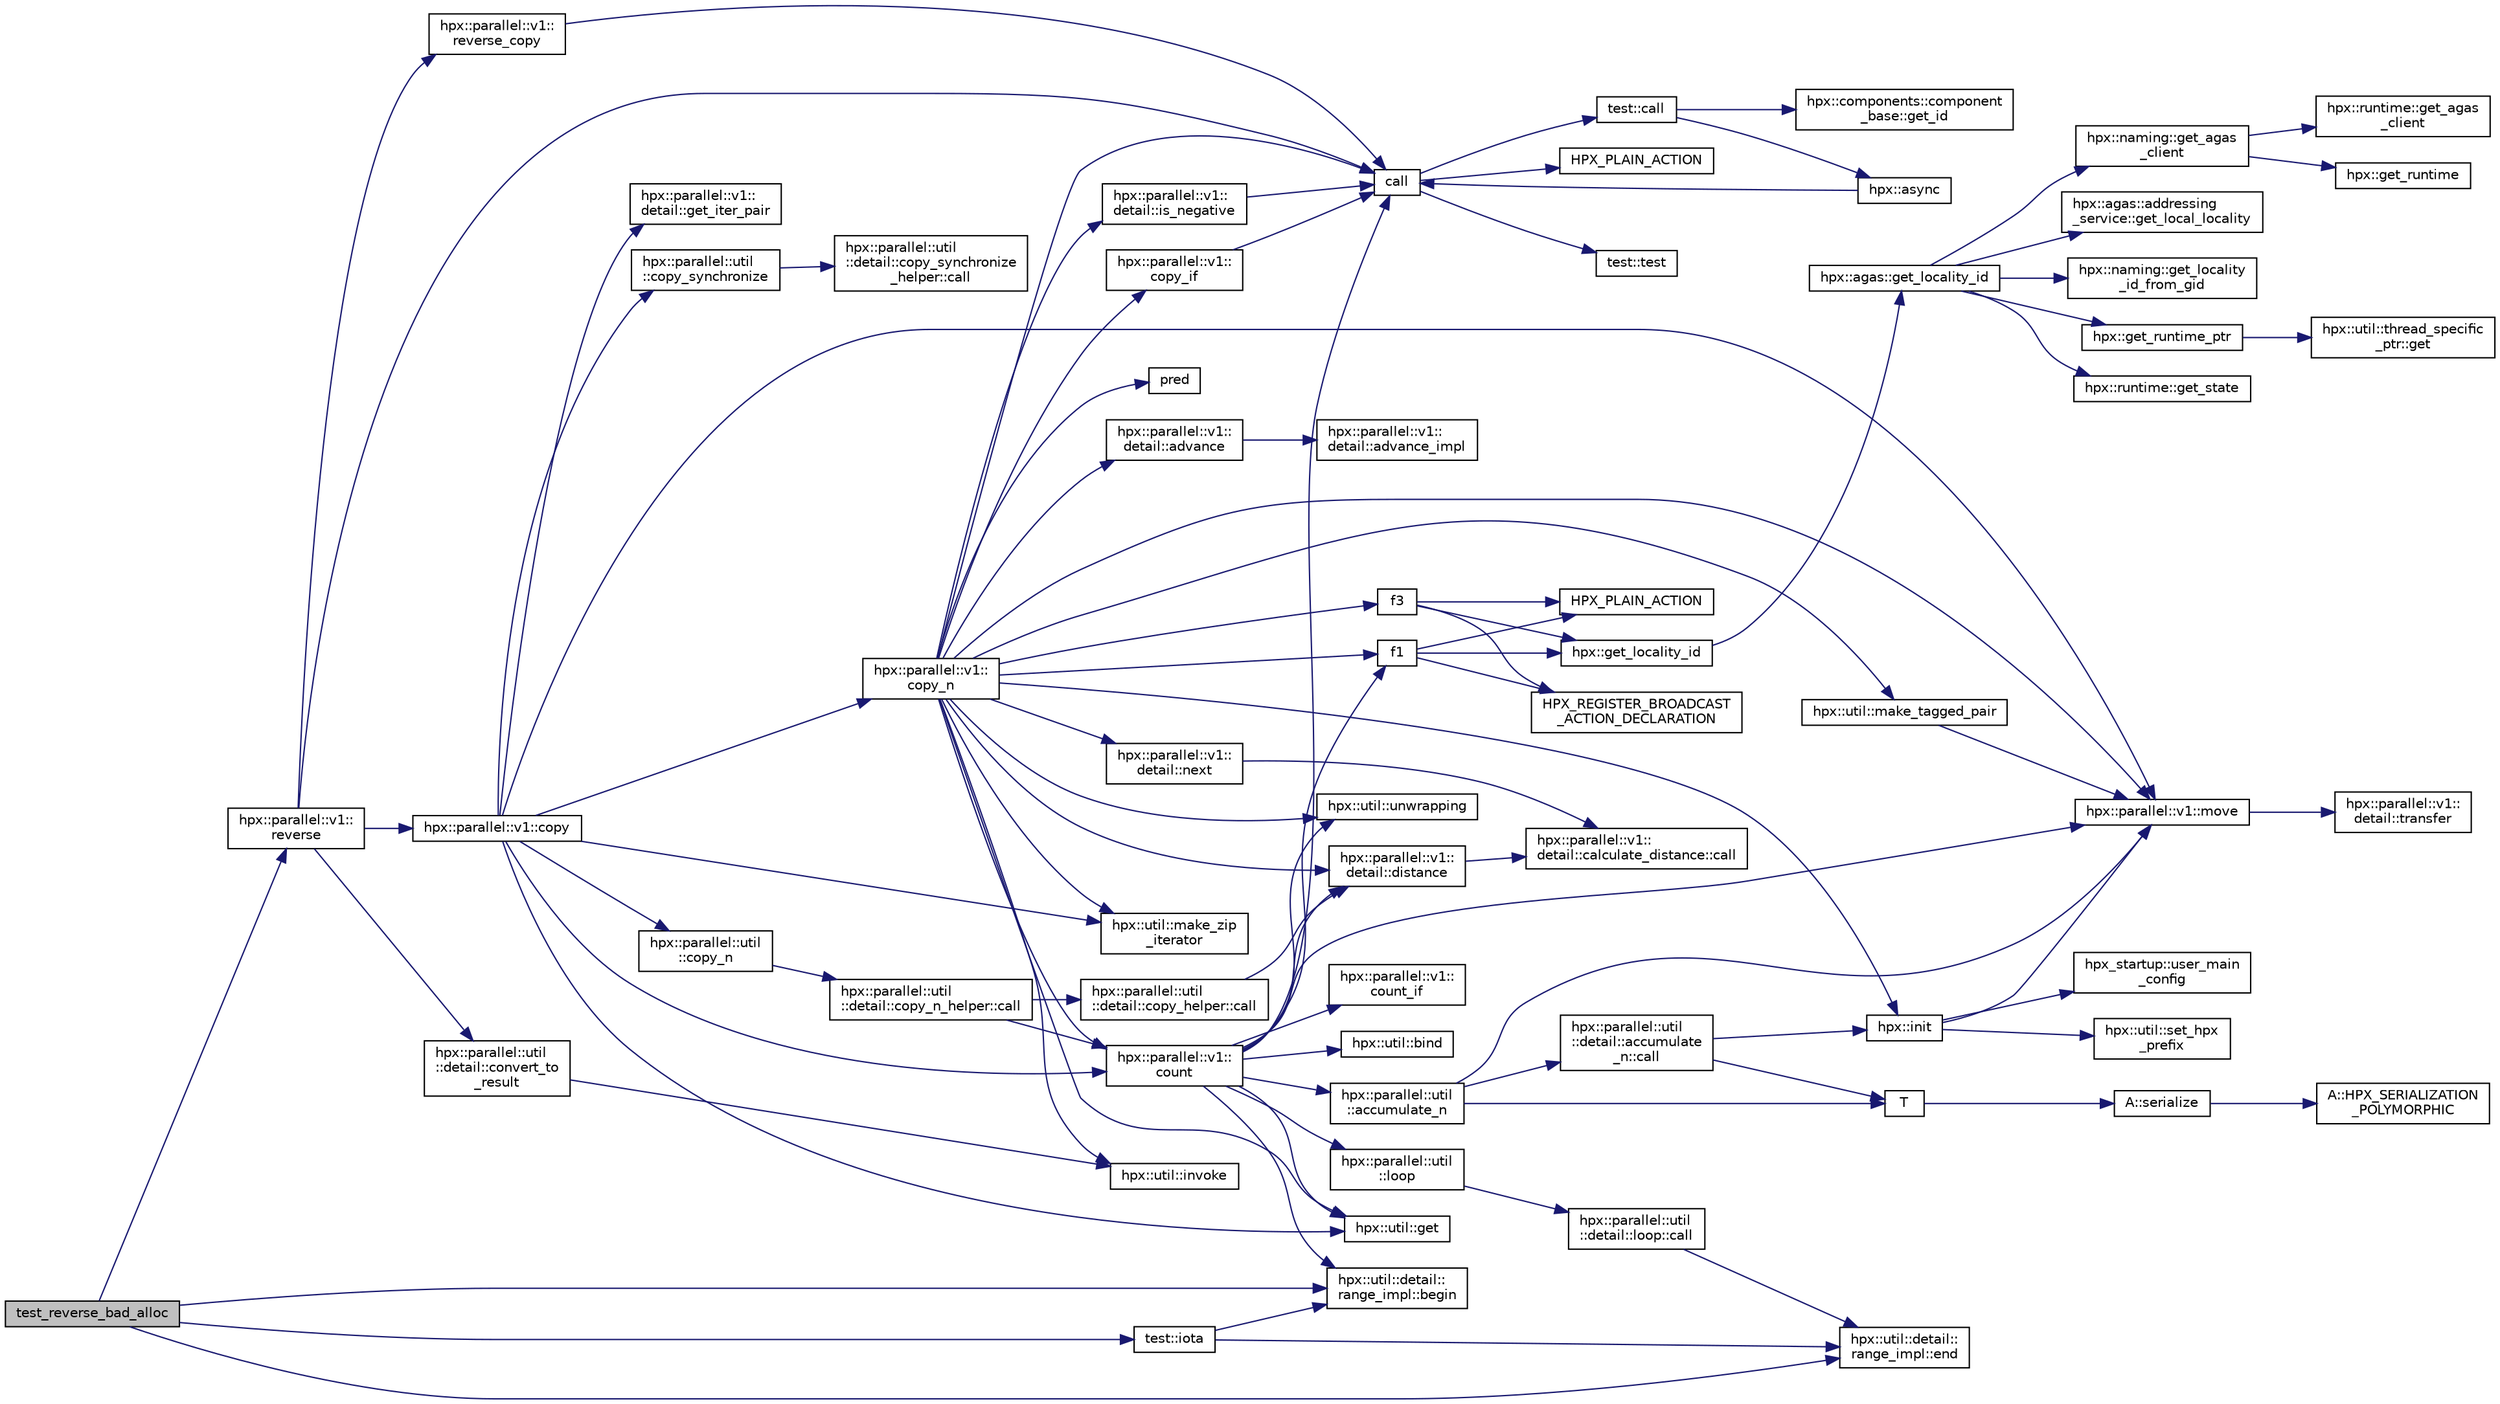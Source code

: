 digraph "test_reverse_bad_alloc"
{
  edge [fontname="Helvetica",fontsize="10",labelfontname="Helvetica",labelfontsize="10"];
  node [fontname="Helvetica",fontsize="10",shape=record];
  rankdir="LR";
  Node235 [label="test_reverse_bad_alloc",height=0.2,width=0.4,color="black", fillcolor="grey75", style="filled", fontcolor="black"];
  Node235 -> Node236 [color="midnightblue",fontsize="10",style="solid",fontname="Helvetica"];
  Node236 [label="test::iota",height=0.2,width=0.4,color="black", fillcolor="white", style="filled",URL="$df/d04/namespacetest.html#abdbbc37e6fb67287495e853a554c493a"];
  Node236 -> Node237 [color="midnightblue",fontsize="10",style="solid",fontname="Helvetica"];
  Node237 [label="hpx::util::detail::\lrange_impl::begin",height=0.2,width=0.4,color="black", fillcolor="white", style="filled",URL="$d4/d4a/namespacehpx_1_1util_1_1detail_1_1range__impl.html#a31e165df2b865cdd961f35ce938db41a"];
  Node236 -> Node238 [color="midnightblue",fontsize="10",style="solid",fontname="Helvetica"];
  Node238 [label="hpx::util::detail::\lrange_impl::end",height=0.2,width=0.4,color="black", fillcolor="white", style="filled",URL="$d4/d4a/namespacehpx_1_1util_1_1detail_1_1range__impl.html#afb2ea48b0902f52ee4d8b764807b4316"];
  Node235 -> Node237 [color="midnightblue",fontsize="10",style="solid",fontname="Helvetica"];
  Node235 -> Node238 [color="midnightblue",fontsize="10",style="solid",fontname="Helvetica"];
  Node235 -> Node239 [color="midnightblue",fontsize="10",style="solid",fontname="Helvetica"];
  Node239 [label="hpx::parallel::v1::\lreverse",height=0.2,width=0.4,color="black", fillcolor="white", style="filled",URL="$db/db9/namespacehpx_1_1parallel_1_1v1.html#a6bbf1266e4c8218912dd6b0f4e45af81"];
  Node239 -> Node240 [color="midnightblue",fontsize="10",style="solid",fontname="Helvetica"];
  Node240 [label="call",height=0.2,width=0.4,color="black", fillcolor="white", style="filled",URL="$d2/d67/promise__1620_8cpp.html#a58357f0b82bc761e1d0b9091ed563a70"];
  Node240 -> Node241 [color="midnightblue",fontsize="10",style="solid",fontname="Helvetica"];
  Node241 [label="test::test",height=0.2,width=0.4,color="black", fillcolor="white", style="filled",URL="$d8/d89/structtest.html#ab42d5ece712d716b04cb3f686f297a26"];
  Node240 -> Node242 [color="midnightblue",fontsize="10",style="solid",fontname="Helvetica"];
  Node242 [label="HPX_PLAIN_ACTION",height=0.2,width=0.4,color="black", fillcolor="white", style="filled",URL="$d2/d67/promise__1620_8cpp.html#ab96aab827a4b1fcaf66cfe0ba83fef23"];
  Node240 -> Node243 [color="midnightblue",fontsize="10",style="solid",fontname="Helvetica"];
  Node243 [label="test::call",height=0.2,width=0.4,color="black", fillcolor="white", style="filled",URL="$d8/d89/structtest.html#aeb29e7ed6518b9426ccf1344c52620ae"];
  Node243 -> Node244 [color="midnightblue",fontsize="10",style="solid",fontname="Helvetica"];
  Node244 [label="hpx::async",height=0.2,width=0.4,color="black", fillcolor="white", style="filled",URL="$d8/d83/namespacehpx.html#acb7d8e37b73b823956ce144f9a57eaa4"];
  Node244 -> Node240 [color="midnightblue",fontsize="10",style="solid",fontname="Helvetica"];
  Node243 -> Node245 [color="midnightblue",fontsize="10",style="solid",fontname="Helvetica"];
  Node245 [label="hpx::components::component\l_base::get_id",height=0.2,width=0.4,color="black", fillcolor="white", style="filled",URL="$d2/de6/classhpx_1_1components_1_1component__base.html#a4c8fd93514039bdf01c48d66d82b19cd"];
  Node239 -> Node246 [color="midnightblue",fontsize="10",style="solid",fontname="Helvetica"];
  Node246 [label="hpx::parallel::v1::\lreverse_copy",height=0.2,width=0.4,color="black", fillcolor="white", style="filled",URL="$db/db9/namespacehpx_1_1parallel_1_1v1.html#aedd09ef40f3bfef90c556a9a8fc20c7c"];
  Node246 -> Node240 [color="midnightblue",fontsize="10",style="solid",fontname="Helvetica"];
  Node239 -> Node247 [color="midnightblue",fontsize="10",style="solid",fontname="Helvetica"];
  Node247 [label="hpx::parallel::util\l::detail::convert_to\l_result",height=0.2,width=0.4,color="black", fillcolor="white", style="filled",URL="$db/d3e/namespacehpx_1_1parallel_1_1util_1_1detail.html#a638597f2ae0d53368cad30a6047f748e"];
  Node247 -> Node248 [color="midnightblue",fontsize="10",style="solid",fontname="Helvetica"];
  Node248 [label="hpx::util::invoke",height=0.2,width=0.4,color="black", fillcolor="white", style="filled",URL="$df/dad/namespacehpx_1_1util.html#a9ed3f52b36e725e476dbf5099134ed3d"];
  Node239 -> Node249 [color="midnightblue",fontsize="10",style="solid",fontname="Helvetica"];
  Node249 [label="hpx::parallel::v1::copy",height=0.2,width=0.4,color="black", fillcolor="white", style="filled",URL="$db/db9/namespacehpx_1_1parallel_1_1v1.html#a502f993845638113034b4a1629b7a3c7"];
  Node249 -> Node250 [color="midnightblue",fontsize="10",style="solid",fontname="Helvetica"];
  Node250 [label="hpx::parallel::v1::\lcopy_n",height=0.2,width=0.4,color="black", fillcolor="white", style="filled",URL="$db/db9/namespacehpx_1_1parallel_1_1v1.html#a62b381b00123e950f7cd81ae9b16c4a6"];
  Node250 -> Node251 [color="midnightblue",fontsize="10",style="solid",fontname="Helvetica"];
  Node251 [label="hpx::util::make_tagged_pair",height=0.2,width=0.4,color="black", fillcolor="white", style="filled",URL="$df/dad/namespacehpx_1_1util.html#afa71e8b7f4f559051a5ff14a508c543c"];
  Node251 -> Node252 [color="midnightblue",fontsize="10",style="solid",fontname="Helvetica"];
  Node252 [label="hpx::parallel::v1::move",height=0.2,width=0.4,color="black", fillcolor="white", style="filled",URL="$db/db9/namespacehpx_1_1parallel_1_1v1.html#aa7c4ede081ce786c9d1eb1adff495cfc"];
  Node252 -> Node253 [color="midnightblue",fontsize="10",style="solid",fontname="Helvetica"];
  Node253 [label="hpx::parallel::v1::\ldetail::transfer",height=0.2,width=0.4,color="black", fillcolor="white", style="filled",URL="$d2/ddd/namespacehpx_1_1parallel_1_1v1_1_1detail.html#ab1b56a05e1885ca7cc7ffa1804dd2f3c"];
  Node250 -> Node254 [color="midnightblue",fontsize="10",style="solid",fontname="Helvetica"];
  Node254 [label="hpx::parallel::v1::\ldetail::is_negative",height=0.2,width=0.4,color="black", fillcolor="white", style="filled",URL="$d2/ddd/namespacehpx_1_1parallel_1_1v1_1_1detail.html#adf2e40fc4b20ad0fd442ee3118a4d527"];
  Node254 -> Node240 [color="midnightblue",fontsize="10",style="solid",fontname="Helvetica"];
  Node250 -> Node255 [color="midnightblue",fontsize="10",style="solid",fontname="Helvetica"];
  Node255 [label="hpx::util::get",height=0.2,width=0.4,color="black", fillcolor="white", style="filled",URL="$df/dad/namespacehpx_1_1util.html#a5cbd3c41f03f4d4acaedaa4777e3cc02"];
  Node250 -> Node240 [color="midnightblue",fontsize="10",style="solid",fontname="Helvetica"];
  Node250 -> Node256 [color="midnightblue",fontsize="10",style="solid",fontname="Helvetica"];
  Node256 [label="pred",height=0.2,width=0.4,color="black", fillcolor="white", style="filled",URL="$dc/d8b/cxx11__std__thread_8cpp.html#a31ff3168522b47b050989c5e07dd8408"];
  Node250 -> Node248 [color="midnightblue",fontsize="10",style="solid",fontname="Helvetica"];
  Node250 -> Node257 [color="midnightblue",fontsize="10",style="solid",fontname="Helvetica"];
  Node257 [label="hpx::parallel::v1::\lcopy_if",height=0.2,width=0.4,color="black", fillcolor="white", style="filled",URL="$db/db9/namespacehpx_1_1parallel_1_1v1.html#a9a749519e8f71f886d23aecb6ceaaf8a"];
  Node257 -> Node240 [color="midnightblue",fontsize="10",style="solid",fontname="Helvetica"];
  Node250 -> Node258 [color="midnightblue",fontsize="10",style="solid",fontname="Helvetica"];
  Node258 [label="hpx::parallel::v1::\lcount",height=0.2,width=0.4,color="black", fillcolor="white", style="filled",URL="$db/db9/namespacehpx_1_1parallel_1_1v1.html#a19d058114a2bd44801aab4176b188e23"];
  Node258 -> Node259 [color="midnightblue",fontsize="10",style="solid",fontname="Helvetica"];
  Node259 [label="hpx::parallel::v1::\lcount_if",height=0.2,width=0.4,color="black", fillcolor="white", style="filled",URL="$db/db9/namespacehpx_1_1parallel_1_1v1.html#ad836ff017ec208c2d6388a9b47b05ce0"];
  Node258 -> Node260 [color="midnightblue",fontsize="10",style="solid",fontname="Helvetica"];
  Node260 [label="f1",height=0.2,width=0.4,color="black", fillcolor="white", style="filled",URL="$d8/d8b/broadcast_8cpp.html#a1751fbd41f2529b84514a9dbd767959a"];
  Node260 -> Node261 [color="midnightblue",fontsize="10",style="solid",fontname="Helvetica"];
  Node261 [label="hpx::get_locality_id",height=0.2,width=0.4,color="black", fillcolor="white", style="filled",URL="$d8/d83/namespacehpx.html#a158d7c54a657bb364c1704033010697b",tooltip="Return the number of the locality this function is being called from. "];
  Node261 -> Node262 [color="midnightblue",fontsize="10",style="solid",fontname="Helvetica"];
  Node262 [label="hpx::agas::get_locality_id",height=0.2,width=0.4,color="black", fillcolor="white", style="filled",URL="$dc/d54/namespacehpx_1_1agas.html#a491cc2ddecdf0f1a9129900caa6a4d3e"];
  Node262 -> Node263 [color="midnightblue",fontsize="10",style="solid",fontname="Helvetica"];
  Node263 [label="hpx::get_runtime_ptr",height=0.2,width=0.4,color="black", fillcolor="white", style="filled",URL="$d8/d83/namespacehpx.html#af29daf2bb3e01b4d6495a1742b6cce64"];
  Node263 -> Node264 [color="midnightblue",fontsize="10",style="solid",fontname="Helvetica"];
  Node264 [label="hpx::util::thread_specific\l_ptr::get",height=0.2,width=0.4,color="black", fillcolor="white", style="filled",URL="$d4/d4c/structhpx_1_1util_1_1thread__specific__ptr.html#a3b27d8520710478aa41d1f74206bdba9"];
  Node262 -> Node265 [color="midnightblue",fontsize="10",style="solid",fontname="Helvetica"];
  Node265 [label="hpx::runtime::get_state",height=0.2,width=0.4,color="black", fillcolor="white", style="filled",URL="$d0/d7b/classhpx_1_1runtime.html#ab405f80e060dac95d624520f38b0524c"];
  Node262 -> Node266 [color="midnightblue",fontsize="10",style="solid",fontname="Helvetica"];
  Node266 [label="hpx::naming::get_agas\l_client",height=0.2,width=0.4,color="black", fillcolor="white", style="filled",URL="$d4/dc9/namespacehpx_1_1naming.html#a0408fffd5d34b620712a801b0ae3b032"];
  Node266 -> Node267 [color="midnightblue",fontsize="10",style="solid",fontname="Helvetica"];
  Node267 [label="hpx::get_runtime",height=0.2,width=0.4,color="black", fillcolor="white", style="filled",URL="$d8/d83/namespacehpx.html#aef902cc6c7dd3b9fbadf34d1e850a070"];
  Node266 -> Node268 [color="midnightblue",fontsize="10",style="solid",fontname="Helvetica"];
  Node268 [label="hpx::runtime::get_agas\l_client",height=0.2,width=0.4,color="black", fillcolor="white", style="filled",URL="$d0/d7b/classhpx_1_1runtime.html#aeb5dddd30d6b9861669af8ad44d1a96a"];
  Node262 -> Node269 [color="midnightblue",fontsize="10",style="solid",fontname="Helvetica"];
  Node269 [label="hpx::agas::addressing\l_service::get_local_locality",height=0.2,width=0.4,color="black", fillcolor="white", style="filled",URL="$db/d58/structhpx_1_1agas_1_1addressing__service.html#ab52c19a37c2a7a006c6c15f90ad0539c"];
  Node262 -> Node270 [color="midnightblue",fontsize="10",style="solid",fontname="Helvetica"];
  Node270 [label="hpx::naming::get_locality\l_id_from_gid",height=0.2,width=0.4,color="black", fillcolor="white", style="filled",URL="$d4/dc9/namespacehpx_1_1naming.html#a7fd43037784560bd04fda9b49e33529f"];
  Node260 -> Node271 [color="midnightblue",fontsize="10",style="solid",fontname="Helvetica"];
  Node271 [label="HPX_PLAIN_ACTION",height=0.2,width=0.4,color="black", fillcolor="white", style="filled",URL="$d8/d8b/broadcast_8cpp.html#a19685a0394ce6a99351f7a679f6eeefc"];
  Node260 -> Node272 [color="midnightblue",fontsize="10",style="solid",fontname="Helvetica"];
  Node272 [label="HPX_REGISTER_BROADCAST\l_ACTION_DECLARATION",height=0.2,width=0.4,color="black", fillcolor="white", style="filled",URL="$d7/d38/addressing__service_8cpp.html#a573d764d9cb34eec46a4bdffcf07875f"];
  Node258 -> Node273 [color="midnightblue",fontsize="10",style="solid",fontname="Helvetica"];
  Node273 [label="hpx::parallel::util\l::loop",height=0.2,width=0.4,color="black", fillcolor="white", style="filled",URL="$df/dc6/namespacehpx_1_1parallel_1_1util.html#a3f434e00f42929aac85debb8c5782213"];
  Node273 -> Node274 [color="midnightblue",fontsize="10",style="solid",fontname="Helvetica"];
  Node274 [label="hpx::parallel::util\l::detail::loop::call",height=0.2,width=0.4,color="black", fillcolor="white", style="filled",URL="$da/d06/structhpx_1_1parallel_1_1util_1_1detail_1_1loop.html#a5c5e8dbda782f09cdb7bc2509e3bf09e"];
  Node274 -> Node238 [color="midnightblue",fontsize="10",style="solid",fontname="Helvetica"];
  Node258 -> Node275 [color="midnightblue",fontsize="10",style="solid",fontname="Helvetica"];
  Node275 [label="hpx::util::bind",height=0.2,width=0.4,color="black", fillcolor="white", style="filled",URL="$df/dad/namespacehpx_1_1util.html#ad844caedf82a0173d6909d910c3e48c6"];
  Node258 -> Node252 [color="midnightblue",fontsize="10",style="solid",fontname="Helvetica"];
  Node258 -> Node255 [color="midnightblue",fontsize="10",style="solid",fontname="Helvetica"];
  Node258 -> Node240 [color="midnightblue",fontsize="10",style="solid",fontname="Helvetica"];
  Node258 -> Node276 [color="midnightblue",fontsize="10",style="solid",fontname="Helvetica"];
  Node276 [label="hpx::parallel::v1::\ldetail::distance",height=0.2,width=0.4,color="black", fillcolor="white", style="filled",URL="$d2/ddd/namespacehpx_1_1parallel_1_1v1_1_1detail.html#a6bea3c6a5f470cad11f27ee6bab4a33f"];
  Node276 -> Node277 [color="midnightblue",fontsize="10",style="solid",fontname="Helvetica"];
  Node277 [label="hpx::parallel::v1::\ldetail::calculate_distance::call",height=0.2,width=0.4,color="black", fillcolor="white", style="filled",URL="$db/dfa/structhpx_1_1parallel_1_1v1_1_1detail_1_1calculate__distance.html#a950a6627830a7d019ac0e734b0a447bf"];
  Node258 -> Node278 [color="midnightblue",fontsize="10",style="solid",fontname="Helvetica"];
  Node278 [label="hpx::util::unwrapping",height=0.2,width=0.4,color="black", fillcolor="white", style="filled",URL="$df/dad/namespacehpx_1_1util.html#a7529d9ac687684c33403cdd1f9cef8e4"];
  Node258 -> Node279 [color="midnightblue",fontsize="10",style="solid",fontname="Helvetica"];
  Node279 [label="hpx::parallel::util\l::accumulate_n",height=0.2,width=0.4,color="black", fillcolor="white", style="filled",URL="$df/dc6/namespacehpx_1_1parallel_1_1util.html#af19f9a2722f97c2247ea5d0dbb5e2d25"];
  Node279 -> Node280 [color="midnightblue",fontsize="10",style="solid",fontname="Helvetica"];
  Node280 [label="hpx::parallel::util\l::detail::accumulate\l_n::call",height=0.2,width=0.4,color="black", fillcolor="white", style="filled",URL="$d8/d3b/structhpx_1_1parallel_1_1util_1_1detail_1_1accumulate__n.html#a765aceb8ab313fc92f7c4aaf70ccca8f"];
  Node280 -> Node281 [color="midnightblue",fontsize="10",style="solid",fontname="Helvetica"];
  Node281 [label="hpx::init",height=0.2,width=0.4,color="black", fillcolor="white", style="filled",URL="$d8/d83/namespacehpx.html#a3c694ea960b47c56b33351ba16e3d76b",tooltip="Main entry point for launching the HPX runtime system. "];
  Node281 -> Node282 [color="midnightblue",fontsize="10",style="solid",fontname="Helvetica"];
  Node282 [label="hpx::util::set_hpx\l_prefix",height=0.2,width=0.4,color="black", fillcolor="white", style="filled",URL="$df/dad/namespacehpx_1_1util.html#ae40a23c1ba0a48d9304dcf717a95793e"];
  Node281 -> Node283 [color="midnightblue",fontsize="10",style="solid",fontname="Helvetica"];
  Node283 [label="hpx_startup::user_main\l_config",height=0.2,width=0.4,color="black", fillcolor="white", style="filled",URL="$d3/dd2/namespacehpx__startup.html#aaac571d88bd3912a4225a23eb3261637"];
  Node281 -> Node252 [color="midnightblue",fontsize="10",style="solid",fontname="Helvetica"];
  Node280 -> Node284 [color="midnightblue",fontsize="10",style="solid",fontname="Helvetica"];
  Node284 [label="T",height=0.2,width=0.4,color="black", fillcolor="white", style="filled",URL="$db/d33/polymorphic__semiintrusive__template_8cpp.html#ad187658f9cb91c1312b39ae7e896f1ea"];
  Node284 -> Node285 [color="midnightblue",fontsize="10",style="solid",fontname="Helvetica"];
  Node285 [label="A::serialize",height=0.2,width=0.4,color="black", fillcolor="white", style="filled",URL="$d7/da0/struct_a.html#a5f5c287cf471e274ed9dda0da1592212"];
  Node285 -> Node286 [color="midnightblue",fontsize="10",style="solid",fontname="Helvetica"];
  Node286 [label="A::HPX_SERIALIZATION\l_POLYMORPHIC",height=0.2,width=0.4,color="black", fillcolor="white", style="filled",URL="$d7/da0/struct_a.html#ada978cc156cebbafddb1f3aa4c01918c"];
  Node279 -> Node252 [color="midnightblue",fontsize="10",style="solid",fontname="Helvetica"];
  Node279 -> Node284 [color="midnightblue",fontsize="10",style="solid",fontname="Helvetica"];
  Node258 -> Node237 [color="midnightblue",fontsize="10",style="solid",fontname="Helvetica"];
  Node250 -> Node276 [color="midnightblue",fontsize="10",style="solid",fontname="Helvetica"];
  Node250 -> Node281 [color="midnightblue",fontsize="10",style="solid",fontname="Helvetica"];
  Node250 -> Node287 [color="midnightblue",fontsize="10",style="solid",fontname="Helvetica"];
  Node287 [label="hpx::util::make_zip\l_iterator",height=0.2,width=0.4,color="black", fillcolor="white", style="filled",URL="$df/dad/namespacehpx_1_1util.html#a2f68369b316e5699be2c81c04e3ee209"];
  Node250 -> Node260 [color="midnightblue",fontsize="10",style="solid",fontname="Helvetica"];
  Node250 -> Node288 [color="midnightblue",fontsize="10",style="solid",fontname="Helvetica"];
  Node288 [label="f3",height=0.2,width=0.4,color="black", fillcolor="white", style="filled",URL="$d8/d8b/broadcast_8cpp.html#a9bac347cb7dd97427ecd2dd58525b646"];
  Node288 -> Node261 [color="midnightblue",fontsize="10",style="solid",fontname="Helvetica"];
  Node288 -> Node271 [color="midnightblue",fontsize="10",style="solid",fontname="Helvetica"];
  Node288 -> Node272 [color="midnightblue",fontsize="10",style="solid",fontname="Helvetica"];
  Node250 -> Node289 [color="midnightblue",fontsize="10",style="solid",fontname="Helvetica"];
  Node289 [label="hpx::parallel::v1::\ldetail::next",height=0.2,width=0.4,color="black", fillcolor="white", style="filled",URL="$d2/ddd/namespacehpx_1_1parallel_1_1v1_1_1detail.html#a0a6696d8c17a32b8ebfaa496b9ab3332"];
  Node289 -> Node277 [color="midnightblue",fontsize="10",style="solid",fontname="Helvetica"];
  Node250 -> Node290 [color="midnightblue",fontsize="10",style="solid",fontname="Helvetica"];
  Node290 [label="hpx::parallel::v1::\ldetail::advance",height=0.2,width=0.4,color="black", fillcolor="white", style="filled",URL="$d2/ddd/namespacehpx_1_1parallel_1_1v1_1_1detail.html#ad9fca7bce7b3e3c32302967ffc1fb4a4"];
  Node290 -> Node291 [color="midnightblue",fontsize="10",style="solid",fontname="Helvetica"];
  Node291 [label="hpx::parallel::v1::\ldetail::advance_impl",height=0.2,width=0.4,color="black", fillcolor="white", style="filled",URL="$d2/ddd/namespacehpx_1_1parallel_1_1v1_1_1detail.html#ad4fa62ca115927187e4063b65ee5f317"];
  Node250 -> Node252 [color="midnightblue",fontsize="10",style="solid",fontname="Helvetica"];
  Node250 -> Node278 [color="midnightblue",fontsize="10",style="solid",fontname="Helvetica"];
  Node249 -> Node258 [color="midnightblue",fontsize="10",style="solid",fontname="Helvetica"];
  Node249 -> Node292 [color="midnightblue",fontsize="10",style="solid",fontname="Helvetica"];
  Node292 [label="hpx::parallel::util\l::copy_n",height=0.2,width=0.4,color="black", fillcolor="white", style="filled",URL="$df/dc6/namespacehpx_1_1parallel_1_1util.html#ab30b19e9d50f04c88be6cb7408c82987"];
  Node292 -> Node293 [color="midnightblue",fontsize="10",style="solid",fontname="Helvetica"];
  Node293 [label="hpx::parallel::util\l::detail::copy_n_helper::call",height=0.2,width=0.4,color="black", fillcolor="white", style="filled",URL="$de/d50/structhpx_1_1parallel_1_1util_1_1detail_1_1copy__n__helper.html#ae283ae8df16258386dd2aa4d58d4df8e"];
  Node293 -> Node258 [color="midnightblue",fontsize="10",style="solid",fontname="Helvetica"];
  Node293 -> Node294 [color="midnightblue",fontsize="10",style="solid",fontname="Helvetica"];
  Node294 [label="hpx::parallel::util\l::detail::copy_helper::call",height=0.2,width=0.4,color="black", fillcolor="white", style="filled",URL="$db/d59/structhpx_1_1parallel_1_1util_1_1detail_1_1copy__helper.html#ac801832edc0b6a84595880bb4613cb60"];
  Node294 -> Node276 [color="midnightblue",fontsize="10",style="solid",fontname="Helvetica"];
  Node249 -> Node295 [color="midnightblue",fontsize="10",style="solid",fontname="Helvetica"];
  Node295 [label="hpx::parallel::v1::\ldetail::get_iter_pair",height=0.2,width=0.4,color="black", fillcolor="white", style="filled",URL="$d2/ddd/namespacehpx_1_1parallel_1_1v1_1_1detail.html#ac4d3c2918035705998b9b049c5440119"];
  Node249 -> Node287 [color="midnightblue",fontsize="10",style="solid",fontname="Helvetica"];
  Node249 -> Node255 [color="midnightblue",fontsize="10",style="solid",fontname="Helvetica"];
  Node249 -> Node296 [color="midnightblue",fontsize="10",style="solid",fontname="Helvetica"];
  Node296 [label="hpx::parallel::util\l::copy_synchronize",height=0.2,width=0.4,color="black", fillcolor="white", style="filled",URL="$df/dc6/namespacehpx_1_1parallel_1_1util.html#ad33c06f9b1fc663f33b9fb189390e71b"];
  Node296 -> Node297 [color="midnightblue",fontsize="10",style="solid",fontname="Helvetica"];
  Node297 [label="hpx::parallel::util\l::detail::copy_synchronize\l_helper::call",height=0.2,width=0.4,color="black", fillcolor="white", style="filled",URL="$d7/d41/structhpx_1_1parallel_1_1util_1_1detail_1_1copy__synchronize__helper.html#a7c8e8c72844a8fd415b6b3517cc1a224"];
  Node249 -> Node252 [color="midnightblue",fontsize="10",style="solid",fontname="Helvetica"];
}
